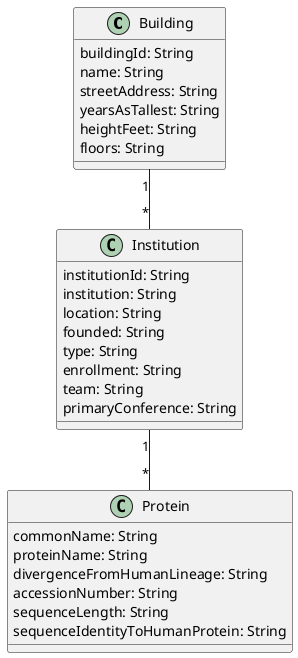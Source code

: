 @startuml "ProteinInstitute"


class Building{
  buildingId: String
  name: String
  streetAddress: String
  yearsAsTallest: String
  heightFeet: String
  floors: String
}

class Institution{
  institutionId: String
  institution: String
  location: String
  founded: String
  type: String
  enrollment: String
  team: String
  primaryConference: String
}

class Protein{
  commonName: String
  proteinName: String
  divergenceFromHumanLineage: String
  accessionNumber: String
  sequenceLength: String
  sequenceIdentityToHumanProtein: String
}



Building "1" -- "*" Institution

Institution "1" -- "*" Protein


@enduml